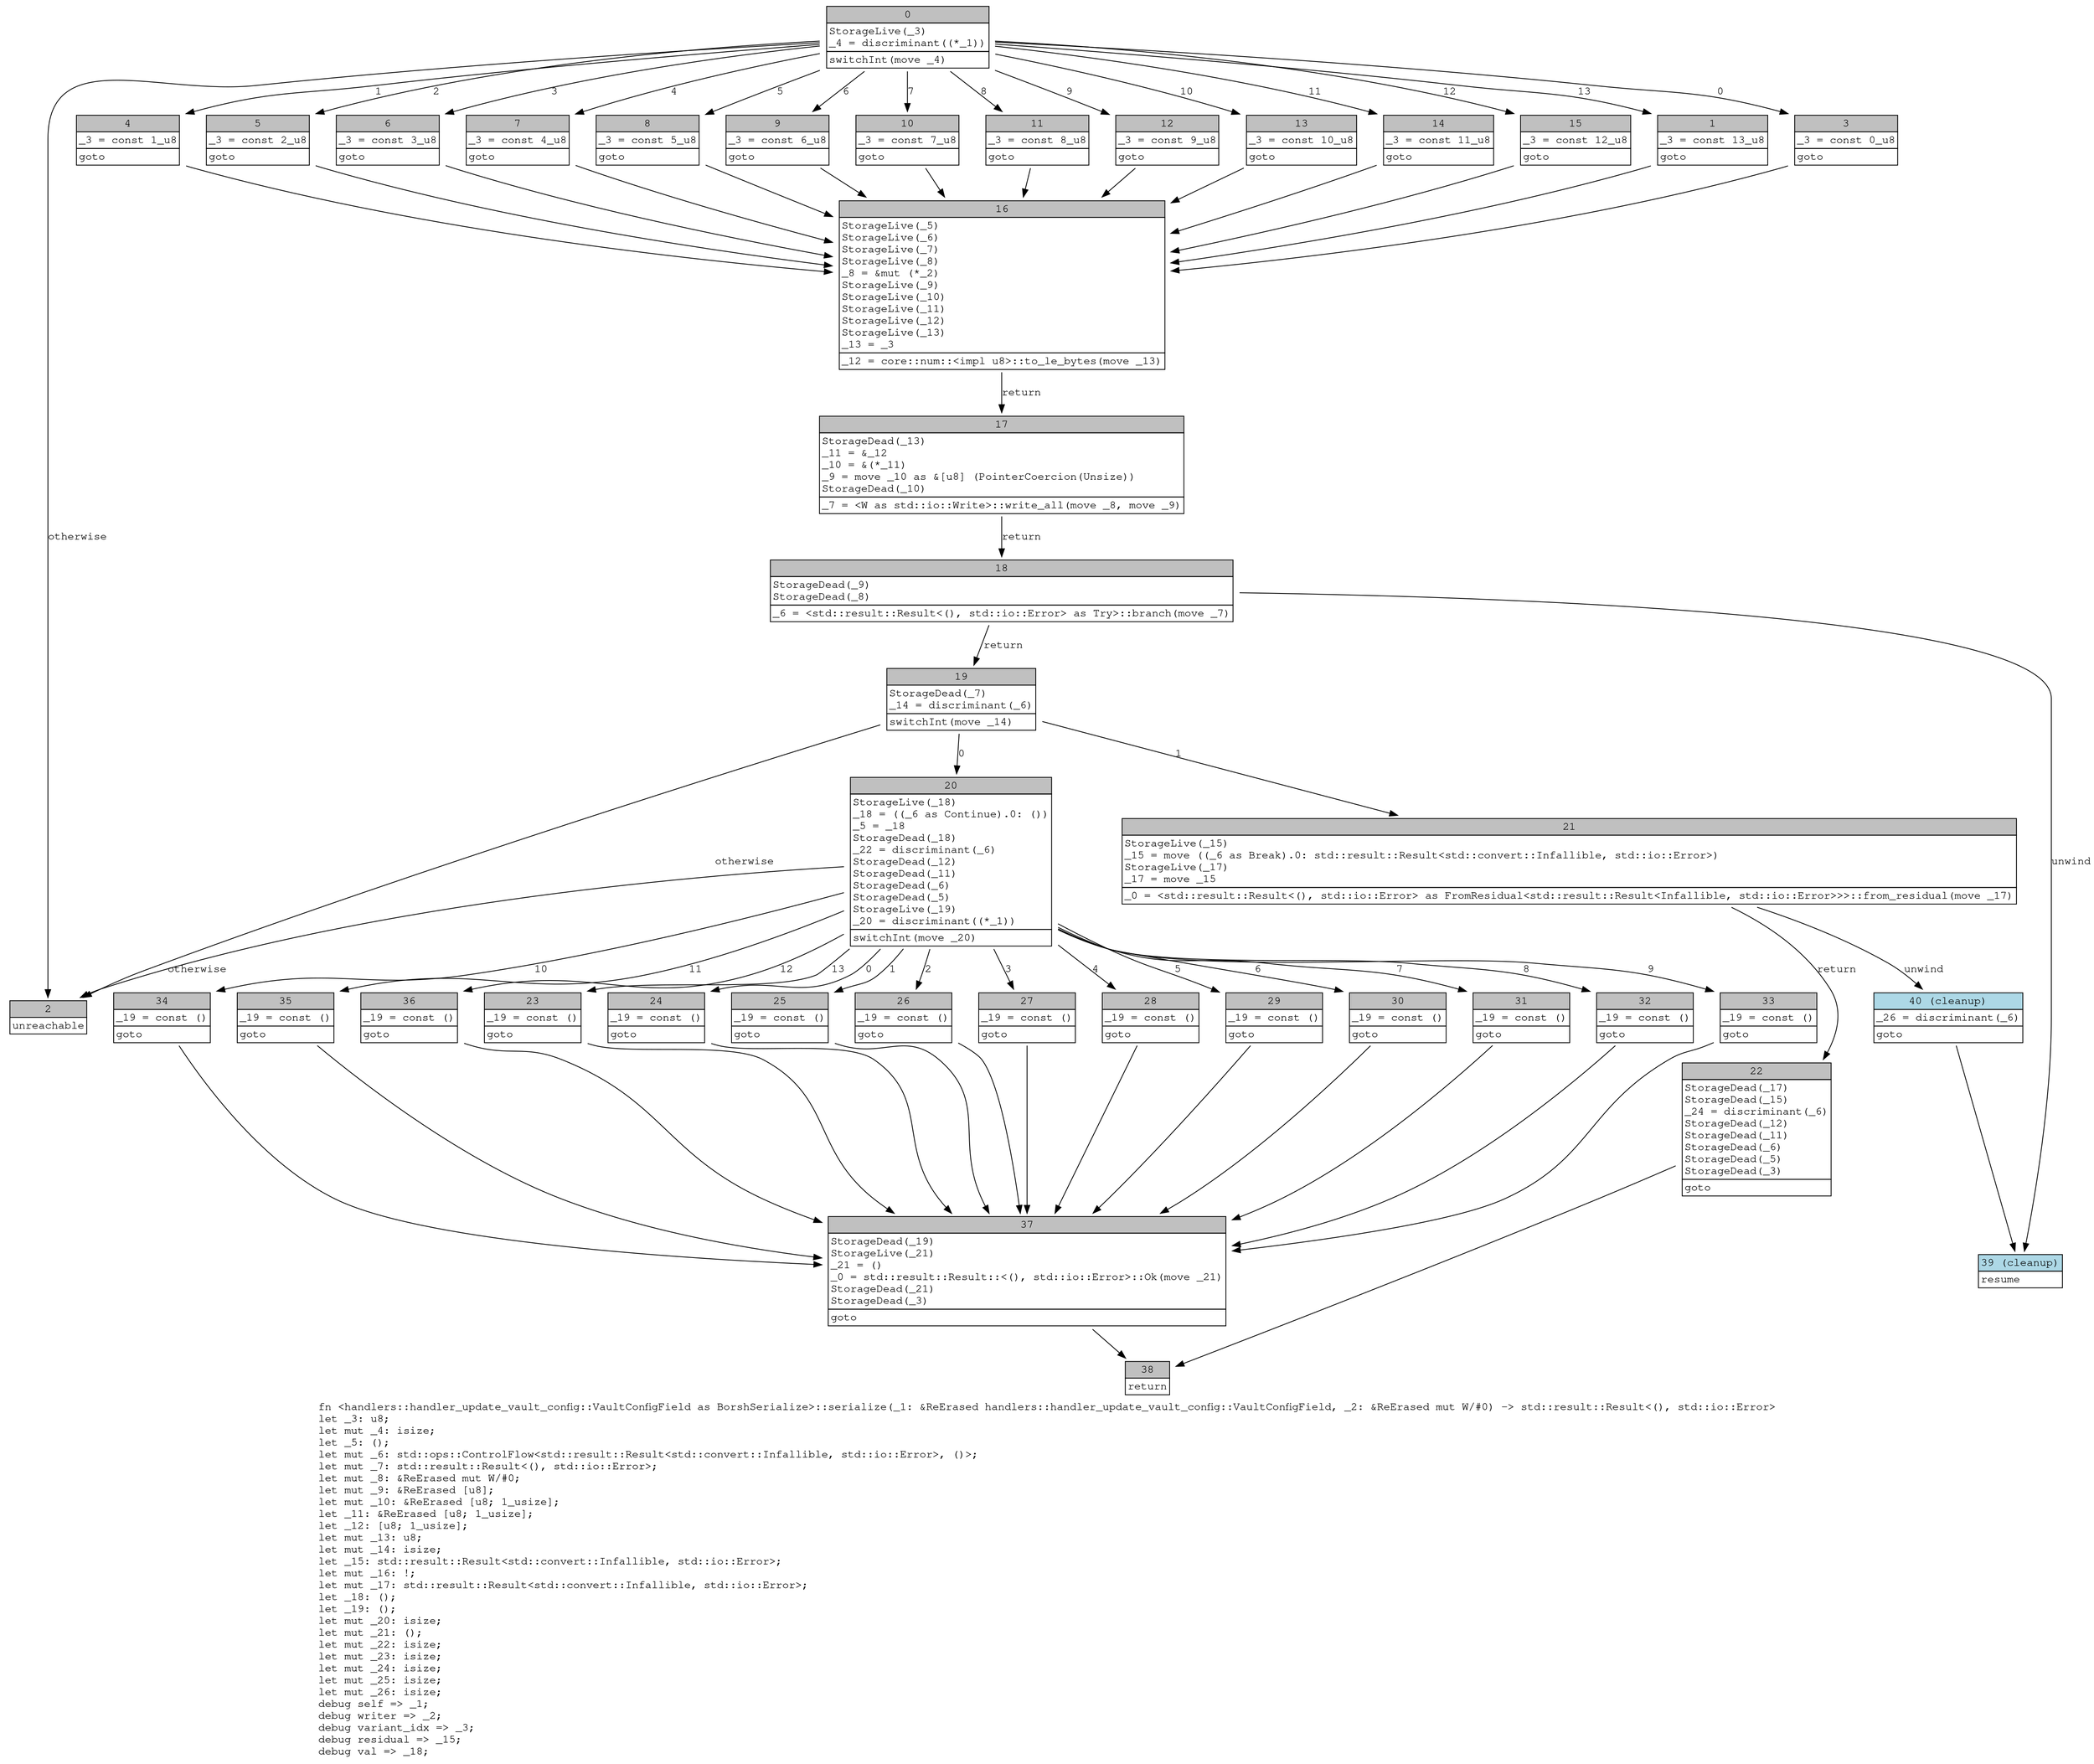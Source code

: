 digraph Mir_0_1470 {
    graph [fontname="Courier, monospace"];
    node [fontname="Courier, monospace"];
    edge [fontname="Courier, monospace"];
    label=<fn &lt;handlers::handler_update_vault_config::VaultConfigField as BorshSerialize&gt;::serialize(_1: &amp;ReErased handlers::handler_update_vault_config::VaultConfigField, _2: &amp;ReErased mut W/#0) -&gt; std::result::Result&lt;(), std::io::Error&gt;<br align="left"/>let _3: u8;<br align="left"/>let mut _4: isize;<br align="left"/>let _5: ();<br align="left"/>let mut _6: std::ops::ControlFlow&lt;std::result::Result&lt;std::convert::Infallible, std::io::Error&gt;, ()&gt;;<br align="left"/>let mut _7: std::result::Result&lt;(), std::io::Error&gt;;<br align="left"/>let mut _8: &amp;ReErased mut W/#0;<br align="left"/>let mut _9: &amp;ReErased [u8];<br align="left"/>let mut _10: &amp;ReErased [u8; 1_usize];<br align="left"/>let _11: &amp;ReErased [u8; 1_usize];<br align="left"/>let _12: [u8; 1_usize];<br align="left"/>let mut _13: u8;<br align="left"/>let mut _14: isize;<br align="left"/>let _15: std::result::Result&lt;std::convert::Infallible, std::io::Error&gt;;<br align="left"/>let mut _16: !;<br align="left"/>let mut _17: std::result::Result&lt;std::convert::Infallible, std::io::Error&gt;;<br align="left"/>let _18: ();<br align="left"/>let _19: ();<br align="left"/>let mut _20: isize;<br align="left"/>let mut _21: ();<br align="left"/>let mut _22: isize;<br align="left"/>let mut _23: isize;<br align="left"/>let mut _24: isize;<br align="left"/>let mut _25: isize;<br align="left"/>let mut _26: isize;<br align="left"/>debug self =&gt; _1;<br align="left"/>debug writer =&gt; _2;<br align="left"/>debug variant_idx =&gt; _3;<br align="left"/>debug residual =&gt; _15;<br align="left"/>debug val =&gt; _18;<br align="left"/>>;
    bb0__0_1470 [shape="none", label=<<table border="0" cellborder="1" cellspacing="0"><tr><td bgcolor="gray" align="center" colspan="1">0</td></tr><tr><td align="left" balign="left">StorageLive(_3)<br/>_4 = discriminant((*_1))<br/></td></tr><tr><td align="left">switchInt(move _4)</td></tr></table>>];
    bb1__0_1470 [shape="none", label=<<table border="0" cellborder="1" cellspacing="0"><tr><td bgcolor="gray" align="center" colspan="1">1</td></tr><tr><td align="left" balign="left">_3 = const 13_u8<br/></td></tr><tr><td align="left">goto</td></tr></table>>];
    bb2__0_1470 [shape="none", label=<<table border="0" cellborder="1" cellspacing="0"><tr><td bgcolor="gray" align="center" colspan="1">2</td></tr><tr><td align="left">unreachable</td></tr></table>>];
    bb3__0_1470 [shape="none", label=<<table border="0" cellborder="1" cellspacing="0"><tr><td bgcolor="gray" align="center" colspan="1">3</td></tr><tr><td align="left" balign="left">_3 = const 0_u8<br/></td></tr><tr><td align="left">goto</td></tr></table>>];
    bb4__0_1470 [shape="none", label=<<table border="0" cellborder="1" cellspacing="0"><tr><td bgcolor="gray" align="center" colspan="1">4</td></tr><tr><td align="left" balign="left">_3 = const 1_u8<br/></td></tr><tr><td align="left">goto</td></tr></table>>];
    bb5__0_1470 [shape="none", label=<<table border="0" cellborder="1" cellspacing="0"><tr><td bgcolor="gray" align="center" colspan="1">5</td></tr><tr><td align="left" balign="left">_3 = const 2_u8<br/></td></tr><tr><td align="left">goto</td></tr></table>>];
    bb6__0_1470 [shape="none", label=<<table border="0" cellborder="1" cellspacing="0"><tr><td bgcolor="gray" align="center" colspan="1">6</td></tr><tr><td align="left" balign="left">_3 = const 3_u8<br/></td></tr><tr><td align="left">goto</td></tr></table>>];
    bb7__0_1470 [shape="none", label=<<table border="0" cellborder="1" cellspacing="0"><tr><td bgcolor="gray" align="center" colspan="1">7</td></tr><tr><td align="left" balign="left">_3 = const 4_u8<br/></td></tr><tr><td align="left">goto</td></tr></table>>];
    bb8__0_1470 [shape="none", label=<<table border="0" cellborder="1" cellspacing="0"><tr><td bgcolor="gray" align="center" colspan="1">8</td></tr><tr><td align="left" balign="left">_3 = const 5_u8<br/></td></tr><tr><td align="left">goto</td></tr></table>>];
    bb9__0_1470 [shape="none", label=<<table border="0" cellborder="1" cellspacing="0"><tr><td bgcolor="gray" align="center" colspan="1">9</td></tr><tr><td align="left" balign="left">_3 = const 6_u8<br/></td></tr><tr><td align="left">goto</td></tr></table>>];
    bb10__0_1470 [shape="none", label=<<table border="0" cellborder="1" cellspacing="0"><tr><td bgcolor="gray" align="center" colspan="1">10</td></tr><tr><td align="left" balign="left">_3 = const 7_u8<br/></td></tr><tr><td align="left">goto</td></tr></table>>];
    bb11__0_1470 [shape="none", label=<<table border="0" cellborder="1" cellspacing="0"><tr><td bgcolor="gray" align="center" colspan="1">11</td></tr><tr><td align="left" balign="left">_3 = const 8_u8<br/></td></tr><tr><td align="left">goto</td></tr></table>>];
    bb12__0_1470 [shape="none", label=<<table border="0" cellborder="1" cellspacing="0"><tr><td bgcolor="gray" align="center" colspan="1">12</td></tr><tr><td align="left" balign="left">_3 = const 9_u8<br/></td></tr><tr><td align="left">goto</td></tr></table>>];
    bb13__0_1470 [shape="none", label=<<table border="0" cellborder="1" cellspacing="0"><tr><td bgcolor="gray" align="center" colspan="1">13</td></tr><tr><td align="left" balign="left">_3 = const 10_u8<br/></td></tr><tr><td align="left">goto</td></tr></table>>];
    bb14__0_1470 [shape="none", label=<<table border="0" cellborder="1" cellspacing="0"><tr><td bgcolor="gray" align="center" colspan="1">14</td></tr><tr><td align="left" balign="left">_3 = const 11_u8<br/></td></tr><tr><td align="left">goto</td></tr></table>>];
    bb15__0_1470 [shape="none", label=<<table border="0" cellborder="1" cellspacing="0"><tr><td bgcolor="gray" align="center" colspan="1">15</td></tr><tr><td align="left" balign="left">_3 = const 12_u8<br/></td></tr><tr><td align="left">goto</td></tr></table>>];
    bb16__0_1470 [shape="none", label=<<table border="0" cellborder="1" cellspacing="0"><tr><td bgcolor="gray" align="center" colspan="1">16</td></tr><tr><td align="left" balign="left">StorageLive(_5)<br/>StorageLive(_6)<br/>StorageLive(_7)<br/>StorageLive(_8)<br/>_8 = &amp;mut (*_2)<br/>StorageLive(_9)<br/>StorageLive(_10)<br/>StorageLive(_11)<br/>StorageLive(_12)<br/>StorageLive(_13)<br/>_13 = _3<br/></td></tr><tr><td align="left">_12 = core::num::&lt;impl u8&gt;::to_le_bytes(move _13)</td></tr></table>>];
    bb17__0_1470 [shape="none", label=<<table border="0" cellborder="1" cellspacing="0"><tr><td bgcolor="gray" align="center" colspan="1">17</td></tr><tr><td align="left" balign="left">StorageDead(_13)<br/>_11 = &amp;_12<br/>_10 = &amp;(*_11)<br/>_9 = move _10 as &amp;[u8] (PointerCoercion(Unsize))<br/>StorageDead(_10)<br/></td></tr><tr><td align="left">_7 = &lt;W as std::io::Write&gt;::write_all(move _8, move _9)</td></tr></table>>];
    bb18__0_1470 [shape="none", label=<<table border="0" cellborder="1" cellspacing="0"><tr><td bgcolor="gray" align="center" colspan="1">18</td></tr><tr><td align="left" balign="left">StorageDead(_9)<br/>StorageDead(_8)<br/></td></tr><tr><td align="left">_6 = &lt;std::result::Result&lt;(), std::io::Error&gt; as Try&gt;::branch(move _7)</td></tr></table>>];
    bb19__0_1470 [shape="none", label=<<table border="0" cellborder="1" cellspacing="0"><tr><td bgcolor="gray" align="center" colspan="1">19</td></tr><tr><td align="left" balign="left">StorageDead(_7)<br/>_14 = discriminant(_6)<br/></td></tr><tr><td align="left">switchInt(move _14)</td></tr></table>>];
    bb20__0_1470 [shape="none", label=<<table border="0" cellborder="1" cellspacing="0"><tr><td bgcolor="gray" align="center" colspan="1">20</td></tr><tr><td align="left" balign="left">StorageLive(_18)<br/>_18 = ((_6 as Continue).0: ())<br/>_5 = _18<br/>StorageDead(_18)<br/>_22 = discriminant(_6)<br/>StorageDead(_12)<br/>StorageDead(_11)<br/>StorageDead(_6)<br/>StorageDead(_5)<br/>StorageLive(_19)<br/>_20 = discriminant((*_1))<br/></td></tr><tr><td align="left">switchInt(move _20)</td></tr></table>>];
    bb21__0_1470 [shape="none", label=<<table border="0" cellborder="1" cellspacing="0"><tr><td bgcolor="gray" align="center" colspan="1">21</td></tr><tr><td align="left" balign="left">StorageLive(_15)<br/>_15 = move ((_6 as Break).0: std::result::Result&lt;std::convert::Infallible, std::io::Error&gt;)<br/>StorageLive(_17)<br/>_17 = move _15<br/></td></tr><tr><td align="left">_0 = &lt;std::result::Result&lt;(), std::io::Error&gt; as FromResidual&lt;std::result::Result&lt;Infallible, std::io::Error&gt;&gt;&gt;::from_residual(move _17)</td></tr></table>>];
    bb22__0_1470 [shape="none", label=<<table border="0" cellborder="1" cellspacing="0"><tr><td bgcolor="gray" align="center" colspan="1">22</td></tr><tr><td align="left" balign="left">StorageDead(_17)<br/>StorageDead(_15)<br/>_24 = discriminant(_6)<br/>StorageDead(_12)<br/>StorageDead(_11)<br/>StorageDead(_6)<br/>StorageDead(_5)<br/>StorageDead(_3)<br/></td></tr><tr><td align="left">goto</td></tr></table>>];
    bb23__0_1470 [shape="none", label=<<table border="0" cellborder="1" cellspacing="0"><tr><td bgcolor="gray" align="center" colspan="1">23</td></tr><tr><td align="left" balign="left">_19 = const ()<br/></td></tr><tr><td align="left">goto</td></tr></table>>];
    bb24__0_1470 [shape="none", label=<<table border="0" cellborder="1" cellspacing="0"><tr><td bgcolor="gray" align="center" colspan="1">24</td></tr><tr><td align="left" balign="left">_19 = const ()<br/></td></tr><tr><td align="left">goto</td></tr></table>>];
    bb25__0_1470 [shape="none", label=<<table border="0" cellborder="1" cellspacing="0"><tr><td bgcolor="gray" align="center" colspan="1">25</td></tr><tr><td align="left" balign="left">_19 = const ()<br/></td></tr><tr><td align="left">goto</td></tr></table>>];
    bb26__0_1470 [shape="none", label=<<table border="0" cellborder="1" cellspacing="0"><tr><td bgcolor="gray" align="center" colspan="1">26</td></tr><tr><td align="left" balign="left">_19 = const ()<br/></td></tr><tr><td align="left">goto</td></tr></table>>];
    bb27__0_1470 [shape="none", label=<<table border="0" cellborder="1" cellspacing="0"><tr><td bgcolor="gray" align="center" colspan="1">27</td></tr><tr><td align="left" balign="left">_19 = const ()<br/></td></tr><tr><td align="left">goto</td></tr></table>>];
    bb28__0_1470 [shape="none", label=<<table border="0" cellborder="1" cellspacing="0"><tr><td bgcolor="gray" align="center" colspan="1">28</td></tr><tr><td align="left" balign="left">_19 = const ()<br/></td></tr><tr><td align="left">goto</td></tr></table>>];
    bb29__0_1470 [shape="none", label=<<table border="0" cellborder="1" cellspacing="0"><tr><td bgcolor="gray" align="center" colspan="1">29</td></tr><tr><td align="left" balign="left">_19 = const ()<br/></td></tr><tr><td align="left">goto</td></tr></table>>];
    bb30__0_1470 [shape="none", label=<<table border="0" cellborder="1" cellspacing="0"><tr><td bgcolor="gray" align="center" colspan="1">30</td></tr><tr><td align="left" balign="left">_19 = const ()<br/></td></tr><tr><td align="left">goto</td></tr></table>>];
    bb31__0_1470 [shape="none", label=<<table border="0" cellborder="1" cellspacing="0"><tr><td bgcolor="gray" align="center" colspan="1">31</td></tr><tr><td align="left" balign="left">_19 = const ()<br/></td></tr><tr><td align="left">goto</td></tr></table>>];
    bb32__0_1470 [shape="none", label=<<table border="0" cellborder="1" cellspacing="0"><tr><td bgcolor="gray" align="center" colspan="1">32</td></tr><tr><td align="left" balign="left">_19 = const ()<br/></td></tr><tr><td align="left">goto</td></tr></table>>];
    bb33__0_1470 [shape="none", label=<<table border="0" cellborder="1" cellspacing="0"><tr><td bgcolor="gray" align="center" colspan="1">33</td></tr><tr><td align="left" balign="left">_19 = const ()<br/></td></tr><tr><td align="left">goto</td></tr></table>>];
    bb34__0_1470 [shape="none", label=<<table border="0" cellborder="1" cellspacing="0"><tr><td bgcolor="gray" align="center" colspan="1">34</td></tr><tr><td align="left" balign="left">_19 = const ()<br/></td></tr><tr><td align="left">goto</td></tr></table>>];
    bb35__0_1470 [shape="none", label=<<table border="0" cellborder="1" cellspacing="0"><tr><td bgcolor="gray" align="center" colspan="1">35</td></tr><tr><td align="left" balign="left">_19 = const ()<br/></td></tr><tr><td align="left">goto</td></tr></table>>];
    bb36__0_1470 [shape="none", label=<<table border="0" cellborder="1" cellspacing="0"><tr><td bgcolor="gray" align="center" colspan="1">36</td></tr><tr><td align="left" balign="left">_19 = const ()<br/></td></tr><tr><td align="left">goto</td></tr></table>>];
    bb37__0_1470 [shape="none", label=<<table border="0" cellborder="1" cellspacing="0"><tr><td bgcolor="gray" align="center" colspan="1">37</td></tr><tr><td align="left" balign="left">StorageDead(_19)<br/>StorageLive(_21)<br/>_21 = ()<br/>_0 = std::result::Result::&lt;(), std::io::Error&gt;::Ok(move _21)<br/>StorageDead(_21)<br/>StorageDead(_3)<br/></td></tr><tr><td align="left">goto</td></tr></table>>];
    bb38__0_1470 [shape="none", label=<<table border="0" cellborder="1" cellspacing="0"><tr><td bgcolor="gray" align="center" colspan="1">38</td></tr><tr><td align="left">return</td></tr></table>>];
    bb39__0_1470 [shape="none", label=<<table border="0" cellborder="1" cellspacing="0"><tr><td bgcolor="lightblue" align="center" colspan="1">39 (cleanup)</td></tr><tr><td align="left">resume</td></tr></table>>];
    bb40__0_1470 [shape="none", label=<<table border="0" cellborder="1" cellspacing="0"><tr><td bgcolor="lightblue" align="center" colspan="1">40 (cleanup)</td></tr><tr><td align="left" balign="left">_26 = discriminant(_6)<br/></td></tr><tr><td align="left">goto</td></tr></table>>];
    bb0__0_1470 -> bb3__0_1470 [label="0"];
    bb0__0_1470 -> bb4__0_1470 [label="1"];
    bb0__0_1470 -> bb5__0_1470 [label="2"];
    bb0__0_1470 -> bb6__0_1470 [label="3"];
    bb0__0_1470 -> bb7__0_1470 [label="4"];
    bb0__0_1470 -> bb8__0_1470 [label="5"];
    bb0__0_1470 -> bb9__0_1470 [label="6"];
    bb0__0_1470 -> bb10__0_1470 [label="7"];
    bb0__0_1470 -> bb11__0_1470 [label="8"];
    bb0__0_1470 -> bb12__0_1470 [label="9"];
    bb0__0_1470 -> bb13__0_1470 [label="10"];
    bb0__0_1470 -> bb14__0_1470 [label="11"];
    bb0__0_1470 -> bb15__0_1470 [label="12"];
    bb0__0_1470 -> bb1__0_1470 [label="13"];
    bb0__0_1470 -> bb2__0_1470 [label="otherwise"];
    bb1__0_1470 -> bb16__0_1470 [label=""];
    bb3__0_1470 -> bb16__0_1470 [label=""];
    bb4__0_1470 -> bb16__0_1470 [label=""];
    bb5__0_1470 -> bb16__0_1470 [label=""];
    bb6__0_1470 -> bb16__0_1470 [label=""];
    bb7__0_1470 -> bb16__0_1470 [label=""];
    bb8__0_1470 -> bb16__0_1470 [label=""];
    bb9__0_1470 -> bb16__0_1470 [label=""];
    bb10__0_1470 -> bb16__0_1470 [label=""];
    bb11__0_1470 -> bb16__0_1470 [label=""];
    bb12__0_1470 -> bb16__0_1470 [label=""];
    bb13__0_1470 -> bb16__0_1470 [label=""];
    bb14__0_1470 -> bb16__0_1470 [label=""];
    bb15__0_1470 -> bb16__0_1470 [label=""];
    bb16__0_1470 -> bb17__0_1470 [label="return"];
    bb17__0_1470 -> bb18__0_1470 [label="return"];
    bb18__0_1470 -> bb19__0_1470 [label="return"];
    bb18__0_1470 -> bb39__0_1470 [label="unwind"];
    bb19__0_1470 -> bb20__0_1470 [label="0"];
    bb19__0_1470 -> bb21__0_1470 [label="1"];
    bb19__0_1470 -> bb2__0_1470 [label="otherwise"];
    bb20__0_1470 -> bb24__0_1470 [label="0"];
    bb20__0_1470 -> bb25__0_1470 [label="1"];
    bb20__0_1470 -> bb26__0_1470 [label="2"];
    bb20__0_1470 -> bb27__0_1470 [label="3"];
    bb20__0_1470 -> bb28__0_1470 [label="4"];
    bb20__0_1470 -> bb29__0_1470 [label="5"];
    bb20__0_1470 -> bb30__0_1470 [label="6"];
    bb20__0_1470 -> bb31__0_1470 [label="7"];
    bb20__0_1470 -> bb32__0_1470 [label="8"];
    bb20__0_1470 -> bb33__0_1470 [label="9"];
    bb20__0_1470 -> bb34__0_1470 [label="10"];
    bb20__0_1470 -> bb35__0_1470 [label="11"];
    bb20__0_1470 -> bb36__0_1470 [label="12"];
    bb20__0_1470 -> bb23__0_1470 [label="13"];
    bb20__0_1470 -> bb2__0_1470 [label="otherwise"];
    bb21__0_1470 -> bb22__0_1470 [label="return"];
    bb21__0_1470 -> bb40__0_1470 [label="unwind"];
    bb22__0_1470 -> bb38__0_1470 [label=""];
    bb23__0_1470 -> bb37__0_1470 [label=""];
    bb24__0_1470 -> bb37__0_1470 [label=""];
    bb25__0_1470 -> bb37__0_1470 [label=""];
    bb26__0_1470 -> bb37__0_1470 [label=""];
    bb27__0_1470 -> bb37__0_1470 [label=""];
    bb28__0_1470 -> bb37__0_1470 [label=""];
    bb29__0_1470 -> bb37__0_1470 [label=""];
    bb30__0_1470 -> bb37__0_1470 [label=""];
    bb31__0_1470 -> bb37__0_1470 [label=""];
    bb32__0_1470 -> bb37__0_1470 [label=""];
    bb33__0_1470 -> bb37__0_1470 [label=""];
    bb34__0_1470 -> bb37__0_1470 [label=""];
    bb35__0_1470 -> bb37__0_1470 [label=""];
    bb36__0_1470 -> bb37__0_1470 [label=""];
    bb37__0_1470 -> bb38__0_1470 [label=""];
    bb40__0_1470 -> bb39__0_1470 [label=""];
}
